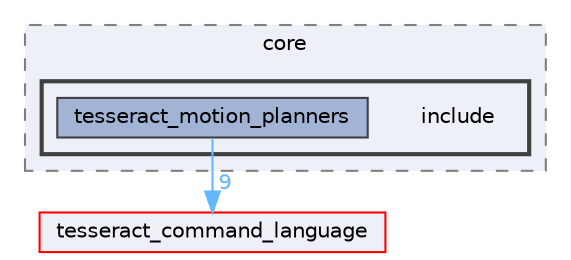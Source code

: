 digraph "tesseract_motion_planners/core/include"
{
 // LATEX_PDF_SIZE
  bgcolor="transparent";
  edge [fontname=Helvetica,fontsize=10,labelfontname=Helvetica,labelfontsize=10];
  node [fontname=Helvetica,fontsize=10,shape=box,height=0.2,width=0.4];
  compound=true
  subgraph clusterdir_ba42fb948e9041f2f8c5ac347b7f6bb7 {
    graph [ bgcolor="#edf0f7", pencolor="grey50", label="core", fontname=Helvetica,fontsize=10 style="filled,dashed", URL="dir_ba42fb948e9041f2f8c5ac347b7f6bb7.html",tooltip=""]
  subgraph clusterdir_d1e60de41e683bed0b92ca30d9c9d9c7 {
    graph [ bgcolor="#edf0f7", pencolor="grey25", label="", fontname=Helvetica,fontsize=10 style="filled,bold", URL="dir_d1e60de41e683bed0b92ca30d9c9d9c7.html",tooltip=""]
    dir_d1e60de41e683bed0b92ca30d9c9d9c7 [shape=plaintext, label="include"];
  dir_539c437dd29b6b4026281223e41c64b7 [label="tesseract_motion_planners", fillcolor="#a2b4d6", color="grey25", style="filled", URL="dir_539c437dd29b6b4026281223e41c64b7.html",tooltip=""];
  }
  }
  dir_fa47c2fa9b13a12fc195f1b83854b816 [label="tesseract_command_language", fillcolor="#edf0f7", color="red", style="filled", URL="dir_fa47c2fa9b13a12fc195f1b83854b816.html",tooltip=""];
  dir_539c437dd29b6b4026281223e41c64b7->dir_fa47c2fa9b13a12fc195f1b83854b816 [headlabel="9", labeldistance=1.5 headhref="dir_000053_000048.html" color="steelblue1" fontcolor="steelblue1"];
}
